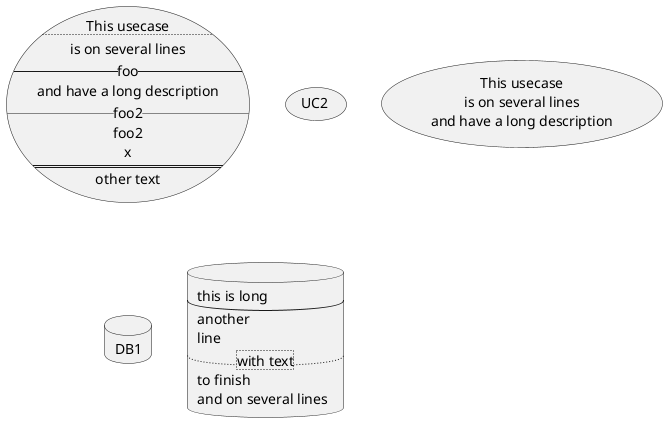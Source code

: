 {
  "sha1": "7hxfjbj5720pkn9x4jadyfb4dbvhgu7",
  "insertion": {
    "when": "2024-05-30T20:48:21.210Z",
    "user": "plantuml@gmail.com"
  }
}
@startuml
usecase UC1 as "This usecase
..
is on several lines
--foo--
and have a long description
__foo2__
foo2
x
==
other text
"

usecase UC2

usecase UC3 as "This usecase
is on several lines
and have a long description"

database DB1

database DB2 as "this is long
--
another
line
..with text..
to finish
and on several lines"


@enduml
